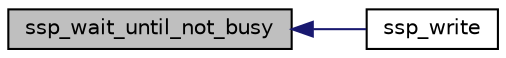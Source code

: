 digraph "ssp_wait_until_not_busy"
{
  edge [fontname="Helvetica",fontsize="10",labelfontname="Helvetica",labelfontsize="10"];
  node [fontname="Helvetica",fontsize="10",shape=record];
  rankdir="LR";
  Node1 [label="ssp_wait_until_not_busy",height=0.2,width=0.4,color="black", fillcolor="grey75", style="filled" fontcolor="black"];
  Node1 -> Node2 [dir="back",color="midnightblue",fontsize="10",style="solid",fontname="Helvetica"];
  Node2 [label="ssp_write",height=0.2,width=0.4,color="black", fillcolor="white", style="filled",URL="$ssp_8c.html#a367036890409f4a16496ffafa6ad6471"];
}
